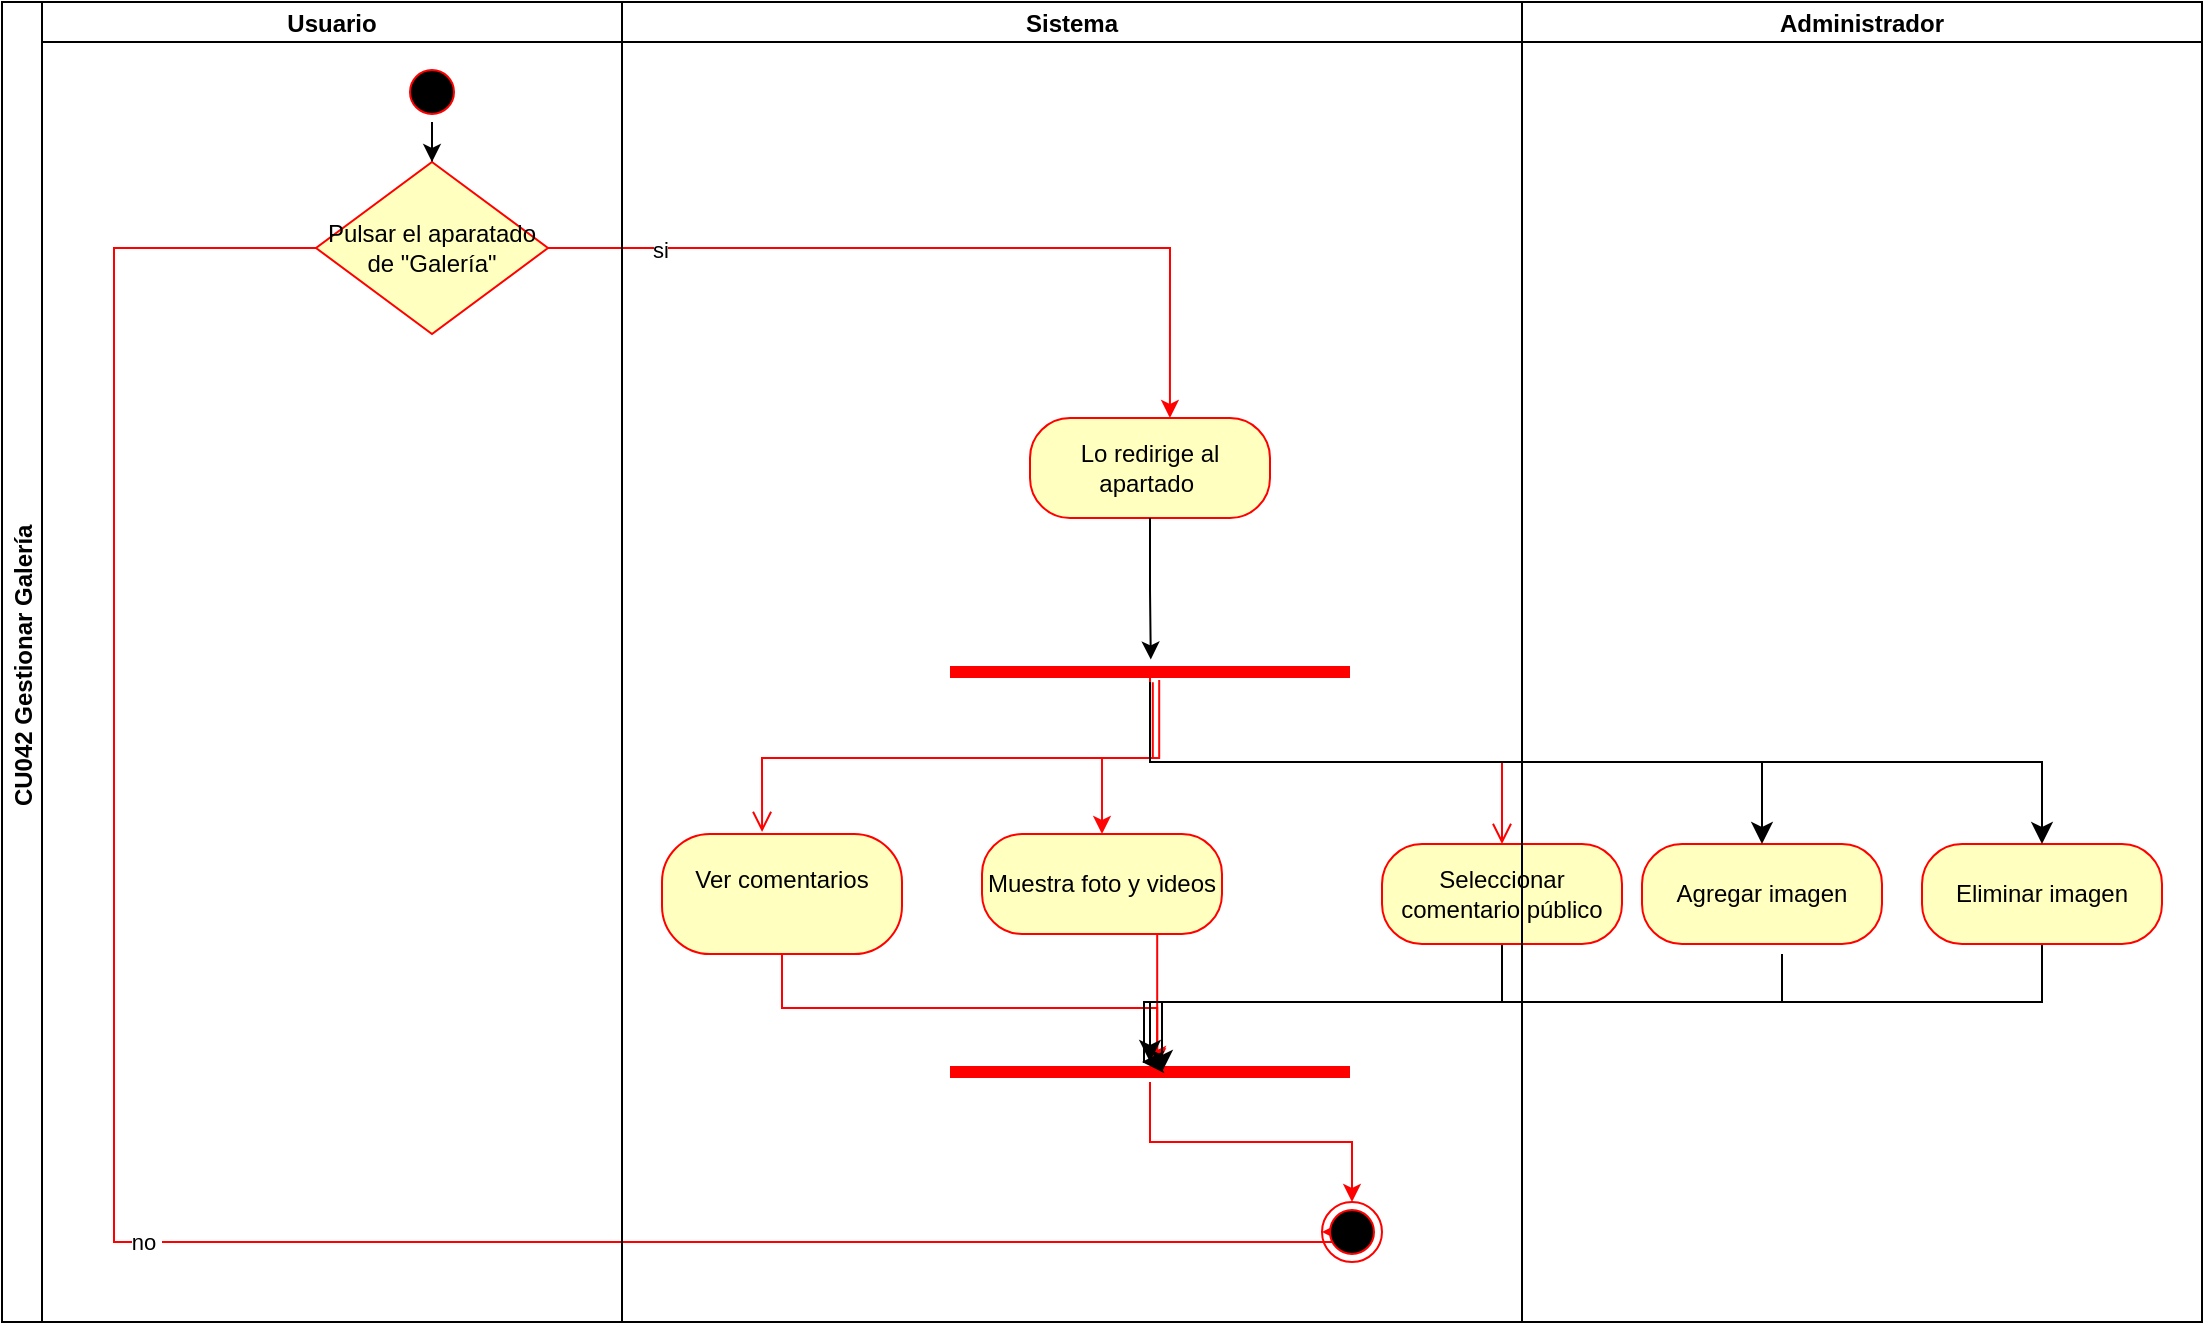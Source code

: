 <mxfile version="27.1.6">
  <diagram name="Página-1" id="IpmAKofrDw2QBqaIdOL2">
    <mxGraphModel grid="1" page="1" gridSize="10" guides="1" tooltips="1" connect="1" arrows="1" fold="1" pageScale="1" pageWidth="827" pageHeight="1169" math="0" shadow="0">
      <root>
        <mxCell id="0" />
        <mxCell id="1" parent="0" />
        <mxCell id="emeNvtZWzEPwYmurZ9CY-1" value="CU042 Gestionar Galería " style="swimlane;childLayout=stackLayout;resizeParent=1;resizeParentMax=0;startSize=20;horizontal=0;horizontalStack=1;" vertex="1" parent="1">
          <mxGeometry x="-160" y="-1040" width="760" height="660" as="geometry">
            <mxRectangle x="200" y="80" width="40" height="50" as="alternateBounds" />
          </mxGeometry>
        </mxCell>
        <mxCell id="emeNvtZWzEPwYmurZ9CY-4" value="Usuario" style="swimlane;startSize=20;" vertex="1" parent="emeNvtZWzEPwYmurZ9CY-1">
          <mxGeometry x="20" width="290" height="660" as="geometry" />
        </mxCell>
        <mxCell id="MkEyBu7R_c_1ipwITK1c-4" style="edgeStyle=orthogonalEdgeStyle;rounded=0;orthogonalLoop=1;jettySize=auto;html=1;entryX=0.5;entryY=0;entryDx=0;entryDy=0;" edge="1" parent="emeNvtZWzEPwYmurZ9CY-4" source="emeNvtZWzEPwYmurZ9CY-5" target="MkEyBu7R_c_1ipwITK1c-3">
          <mxGeometry relative="1" as="geometry" />
        </mxCell>
        <mxCell id="emeNvtZWzEPwYmurZ9CY-5" value="" style="ellipse;html=1;shape=startState;fillColor=#000000;strokeColor=#ff0000;fillStyle=auto;" vertex="1" parent="emeNvtZWzEPwYmurZ9CY-4">
          <mxGeometry x="180" y="30" width="30" height="30" as="geometry" />
        </mxCell>
        <mxCell id="MkEyBu7R_c_1ipwITK1c-3" value="Pulsar el aparatado de &quot;Galería&quot;" style="rhombus;whiteSpace=wrap;html=1;fontColor=#000000;fillColor=#ffffc0;strokeColor=#ff0000;" vertex="1" parent="emeNvtZWzEPwYmurZ9CY-4">
          <mxGeometry x="137" y="80" width="116" height="86" as="geometry" />
        </mxCell>
        <mxCell id="emeNvtZWzEPwYmurZ9CY-83" style="edgeStyle=orthogonalEdgeStyle;rounded=0;orthogonalLoop=1;jettySize=auto;html=1;exitX=1;exitY=0.5;exitDx=0;exitDy=0;strokeColor=light-dark(#ff0000, #ededed);entryX=0.583;entryY=0;entryDx=0;entryDy=0;entryPerimeter=0;" edge="1" parent="emeNvtZWzEPwYmurZ9CY-1" source="MkEyBu7R_c_1ipwITK1c-3" target="emeNvtZWzEPwYmurZ9CY-35">
          <mxGeometry relative="1" as="geometry">
            <mxPoint x="392" y="220" as="sourcePoint" />
          </mxGeometry>
        </mxCell>
        <mxCell id="emeNvtZWzEPwYmurZ9CY-85" value="si" style="edgeLabel;html=1;align=center;verticalAlign=middle;resizable=0;points=[];" vertex="1" connectable="0" parent="emeNvtZWzEPwYmurZ9CY-83">
          <mxGeometry x="-0.72" y="-1" relative="1" as="geometry">
            <mxPoint as="offset" />
          </mxGeometry>
        </mxCell>
        <mxCell id="MkEyBu7R_c_1ipwITK1c-5" value="no&amp;nbsp;" style="edgeStyle=orthogonalEdgeStyle;rounded=0;orthogonalLoop=1;jettySize=auto;html=1;entryX=0;entryY=0.5;entryDx=0;entryDy=0;fillColor=#FF0000;strokeColor=light-dark(#ff0000, #ededed);exitX=0;exitY=0.5;exitDx=0;exitDy=0;" edge="1" parent="emeNvtZWzEPwYmurZ9CY-1" source="MkEyBu7R_c_1ipwITK1c-3" target="emeNvtZWzEPwYmurZ9CY-17">
          <mxGeometry relative="1" as="geometry">
            <mxPoint x="790" y="890" as="targetPoint" />
            <Array as="points">
              <mxPoint x="56" y="123" />
              <mxPoint x="56" y="620" />
              <mxPoint x="670" y="620" />
            </Array>
          </mxGeometry>
        </mxCell>
        <mxCell id="emeNvtZWzEPwYmurZ9CY-8" value="Sistema" style="swimlane;startSize=20;" vertex="1" parent="emeNvtZWzEPwYmurZ9CY-1">
          <mxGeometry x="310" width="450" height="660" as="geometry" />
        </mxCell>
        <mxCell id="emeNvtZWzEPwYmurZ9CY-17" value="" style="ellipse;html=1;shape=endState;fillColor=#000000;strokeColor=#ff0000;" vertex="1" parent="emeNvtZWzEPwYmurZ9CY-8">
          <mxGeometry x="350" y="600" width="30" height="30" as="geometry" />
        </mxCell>
        <mxCell id="emeNvtZWzEPwYmurZ9CY-35" value="Lo redirige al apartado&amp;nbsp;" style="rounded=1;whiteSpace=wrap;html=1;arcSize=40;fontColor=#000000;fillColor=#ffffc0;strokeColor=#ff0000;" vertex="1" parent="emeNvtZWzEPwYmurZ9CY-8">
          <mxGeometry x="204" y="208" width="120" height="50" as="geometry" />
        </mxCell>
        <mxCell id="MkEyBu7R_c_1ipwITK1c-41" value="Ver comentarios&lt;div&gt;&lt;br&gt;&lt;/div&gt;" style="rounded=1;whiteSpace=wrap;html=1;fillColor=#ffffc0;strokeColor=#ff0000;fontColor=#000000;arcSize=40;" vertex="1" parent="emeNvtZWzEPwYmurZ9CY-8">
          <mxGeometry x="20" y="416" width="120" height="60" as="geometry" />
        </mxCell>
        <mxCell id="MkEyBu7R_c_1ipwITK1c-51" style="edgeStyle=orthogonalEdgeStyle;rounded=0;orthogonalLoop=1;jettySize=auto;html=1;entryX=0.5;entryY=0;entryDx=0;entryDy=0;strokeColor=light-dark(#ff0505, #ededed);exitX=0.523;exitY=0.9;exitDx=0;exitDy=0;exitPerimeter=0;" edge="1" parent="emeNvtZWzEPwYmurZ9CY-8" source="MkEyBu7R_c_1ipwITK1c-44" target="MkEyBu7R_c_1ipwITK1c-40">
          <mxGeometry relative="1" as="geometry" />
        </mxCell>
        <mxCell id="MkEyBu7R_c_1ipwITK1c-44" value="" style="shape=line;html=1;strokeWidth=6;strokeColor=#ff0000;" vertex="1" parent="emeNvtZWzEPwYmurZ9CY-8">
          <mxGeometry x="164" y="330" width="200" height="10" as="geometry" />
        </mxCell>
        <mxCell id="MkEyBu7R_c_1ipwITK1c-45" value="" style="edgeStyle=orthogonalEdgeStyle;html=1;verticalAlign=bottom;endArrow=open;endSize=8;strokeColor=#ff0000;rounded=0;entryX=0.417;entryY=-0.017;entryDx=0;entryDy=0;entryPerimeter=0;exitX=0.507;exitY=1.007;exitDx=0;exitDy=0;exitPerimeter=0;" edge="1" parent="emeNvtZWzEPwYmurZ9CY-8" source="MkEyBu7R_c_1ipwITK1c-44" target="MkEyBu7R_c_1ipwITK1c-41">
          <mxGeometry relative="1" as="geometry">
            <mxPoint x="310" y="490" as="targetPoint" />
          </mxGeometry>
        </mxCell>
        <mxCell id="MkEyBu7R_c_1ipwITK1c-48" style="edgeStyle=orthogonalEdgeStyle;rounded=0;orthogonalLoop=1;jettySize=auto;html=1;entryX=0.502;entryY=-0.125;entryDx=0;entryDy=0;entryPerimeter=0;" edge="1" parent="emeNvtZWzEPwYmurZ9CY-8" source="emeNvtZWzEPwYmurZ9CY-35" target="MkEyBu7R_c_1ipwITK1c-44">
          <mxGeometry relative="1" as="geometry" />
        </mxCell>
        <mxCell id="MkEyBu7R_c_1ipwITK1c-55" style="edgeStyle=orthogonalEdgeStyle;rounded=0;orthogonalLoop=1;jettySize=auto;html=1;entryX=0.5;entryY=0;entryDx=0;entryDy=0;strokeColor=#FF0000;" edge="1" parent="emeNvtZWzEPwYmurZ9CY-8" source="MkEyBu7R_c_1ipwITK1c-52" target="emeNvtZWzEPwYmurZ9CY-17">
          <mxGeometry relative="1" as="geometry" />
        </mxCell>
        <mxCell id="MkEyBu7R_c_1ipwITK1c-52" value="" style="shape=line;html=1;strokeWidth=6;strokeColor=#ff0000;" vertex="1" parent="emeNvtZWzEPwYmurZ9CY-8">
          <mxGeometry x="164" y="530" width="200" height="10" as="geometry" />
        </mxCell>
        <mxCell id="MkEyBu7R_c_1ipwITK1c-53" style="edgeStyle=orthogonalEdgeStyle;rounded=0;orthogonalLoop=1;jettySize=auto;html=1;entryX=0.518;entryY=0.207;entryDx=0;entryDy=0;entryPerimeter=0;strokeColor=light-dark(#ff0000, #ededed);exitX=0.5;exitY=1;exitDx=0;exitDy=0;" edge="1" parent="emeNvtZWzEPwYmurZ9CY-8" source="MkEyBu7R_c_1ipwITK1c-40" target="MkEyBu7R_c_1ipwITK1c-52">
          <mxGeometry relative="1" as="geometry">
            <mxPoint x="130" y="446.0" as="sourcePoint" />
            <mxPoint x="253" y="532.5" as="targetPoint" />
            <Array as="points">
              <mxPoint x="268" y="466" />
            </Array>
          </mxGeometry>
        </mxCell>
        <mxCell id="MkEyBu7R_c_1ipwITK1c-54" style="edgeStyle=orthogonalEdgeStyle;rounded=0;orthogonalLoop=1;jettySize=auto;html=1;entryX=0.518;entryY=0.1;entryDx=0;entryDy=0;entryPerimeter=0;strokeColor=#FF0000;exitX=0.5;exitY=1;exitDx=0;exitDy=0;" edge="1" parent="emeNvtZWzEPwYmurZ9CY-8" source="MkEyBu7R_c_1ipwITK1c-41" target="MkEyBu7R_c_1ipwITK1c-52">
          <mxGeometry relative="1" as="geometry" />
        </mxCell>
        <mxCell id="MkEyBu7R_c_1ipwITK1c-40" value="Muestra foto y videos" style="rounded=1;whiteSpace=wrap;html=1;arcSize=40;fontColor=#000000;fillColor=#ffffc0;strokeColor=#ff0000;" vertex="1" parent="emeNvtZWzEPwYmurZ9CY-8">
          <mxGeometry x="180" y="416" width="120" height="50" as="geometry" />
        </mxCell>
        <mxCell id="_i-l2le0lV2flIzT-Ydt-10" style="edgeStyle=orthogonalEdgeStyle;rounded=0;orthogonalLoop=1;jettySize=auto;html=1;fontSize=12;startSize=8;endSize=8;" edge="1" parent="emeNvtZWzEPwYmurZ9CY-8" source="_i-l2le0lV2flIzT-Ydt-7" target="MkEyBu7R_c_1ipwITK1c-52">
          <mxGeometry relative="1" as="geometry">
            <Array as="points">
              <mxPoint x="440" y="500" />
              <mxPoint x="264" y="500" />
            </Array>
          </mxGeometry>
        </mxCell>
        <mxCell id="_i-l2le0lV2flIzT-Ydt-7" value="Seleccionar comentario público" style="rounded=1;whiteSpace=wrap;html=1;arcSize=40;fontColor=#000000;fillColor=#ffffc0;strokeColor=#ff0000;" vertex="1" parent="emeNvtZWzEPwYmurZ9CY-8">
          <mxGeometry x="380" y="421" width="120" height="50" as="geometry" />
        </mxCell>
        <mxCell id="_i-l2le0lV2flIzT-Ydt-6" value="" style="edgeStyle=orthogonalEdgeStyle;html=1;verticalAlign=bottom;endArrow=open;endSize=8;strokeColor=#ff0000;rounded=0;exitX=0.522;exitY=0.733;exitDx=0;exitDy=0;exitPerimeter=0;entryX=0.5;entryY=0;entryDx=0;entryDy=0;" edge="1" parent="emeNvtZWzEPwYmurZ9CY-8" source="MkEyBu7R_c_1ipwITK1c-44" target="_i-l2le0lV2flIzT-Ydt-7">
          <mxGeometry relative="1" as="geometry">
            <mxPoint x="360" y="420" as="targetPoint" />
            <mxPoint x="455" y="370" as="sourcePoint" />
            <Array as="points">
              <mxPoint x="264" y="337" />
              <mxPoint x="264" y="380" />
              <mxPoint x="440" y="380" />
            </Array>
          </mxGeometry>
        </mxCell>
        <mxCell id="_i-l2le0lV2flIzT-Ydt-11" style="edgeStyle=orthogonalEdgeStyle;rounded=0;orthogonalLoop=1;jettySize=auto;html=1;fontSize=12;startSize=8;endSize=8;" edge="1" parent="emeNvtZWzEPwYmurZ9CY-8">
          <mxGeometry relative="1" as="geometry">
            <mxPoint x="270" y="535" as="targetPoint" />
            <mxPoint x="580" y="476" as="sourcePoint" />
            <Array as="points">
              <mxPoint x="580" y="500" />
              <mxPoint x="270" y="500" />
            </Array>
          </mxGeometry>
        </mxCell>
        <mxCell id="_i-l2le0lV2flIzT-Ydt-1" value="Administrador" style="swimlane;startSize=20;" vertex="1" parent="1">
          <mxGeometry x="600" y="-1040" width="340" height="660" as="geometry" />
        </mxCell>
        <mxCell id="_i-l2le0lV2flIzT-Ydt-12" style="edgeStyle=orthogonalEdgeStyle;rounded=0;orthogonalLoop=1;jettySize=auto;html=1;fontSize=12;startSize=8;endSize=8;" edge="1" parent="_i-l2le0lV2flIzT-Ydt-1" source="_i-l2le0lV2flIzT-Ydt-9">
          <mxGeometry relative="1" as="geometry">
            <mxPoint x="-190" y="530" as="targetPoint" />
            <Array as="points">
              <mxPoint x="260" y="500" />
              <mxPoint x="-189" y="500" />
              <mxPoint x="-189" y="530" />
            </Array>
          </mxGeometry>
        </mxCell>
        <mxCell id="_i-l2le0lV2flIzT-Ydt-9" value="Eliminar imagen" style="rounded=1;whiteSpace=wrap;html=1;arcSize=40;fontColor=#000000;fillColor=#ffffc0;strokeColor=#ff0000;" vertex="1" parent="_i-l2le0lV2flIzT-Ydt-1">
          <mxGeometry x="200" y="421" width="120" height="50" as="geometry" />
        </mxCell>
        <mxCell id="_i-l2le0lV2flIzT-Ydt-8" value="Agregar imagen" style="rounded=1;whiteSpace=wrap;html=1;arcSize=40;fontColor=#000000;fillColor=#ffffc0;strokeColor=#ff0000;" vertex="1" parent="_i-l2le0lV2flIzT-Ydt-1">
          <mxGeometry x="60" y="421" width="120" height="50" as="geometry" />
        </mxCell>
        <mxCell id="_i-l2le0lV2flIzT-Ydt-13" style="edgeStyle=orthogonalEdgeStyle;rounded=0;orthogonalLoop=1;jettySize=auto;html=1;entryX=0.5;entryY=0;entryDx=0;entryDy=0;fontSize=12;startSize=8;endSize=8;" edge="1" parent="1" source="MkEyBu7R_c_1ipwITK1c-44" target="_i-l2le0lV2flIzT-Ydt-8">
          <mxGeometry relative="1" as="geometry">
            <Array as="points">
              <mxPoint x="414" y="-660" />
              <mxPoint x="720" y="-660" />
            </Array>
          </mxGeometry>
        </mxCell>
        <mxCell id="_i-l2le0lV2flIzT-Ydt-14" style="edgeStyle=orthogonalEdgeStyle;rounded=0;orthogonalLoop=1;jettySize=auto;html=1;entryX=0.5;entryY=0;entryDx=0;entryDy=0;fontSize=12;startSize=8;endSize=8;" edge="1" parent="1" source="MkEyBu7R_c_1ipwITK1c-44" target="_i-l2le0lV2flIzT-Ydt-9">
          <mxGeometry relative="1" as="geometry">
            <Array as="points">
              <mxPoint x="414" y="-660" />
              <mxPoint x="860" y="-660" />
            </Array>
          </mxGeometry>
        </mxCell>
      </root>
    </mxGraphModel>
  </diagram>
</mxfile>
